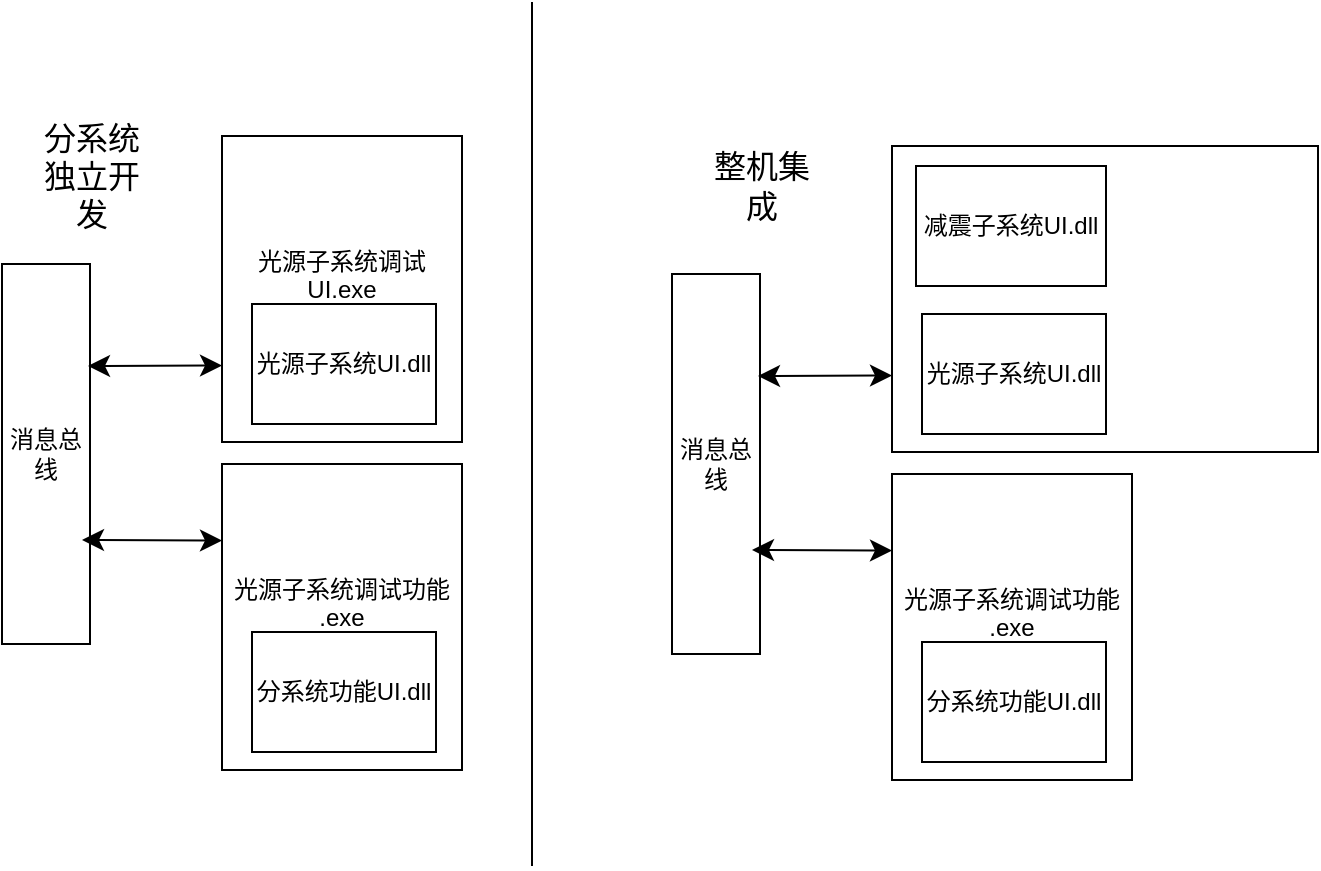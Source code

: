 <mxfile version="24.7.14">
  <diagram name="第 1 页" id="F9WamOj64n6dlAfNuMAf">
    <mxGraphModel dx="1112" dy="1228" grid="0" gridSize="10" guides="1" tooltips="1" connect="1" arrows="1" fold="1" page="0" pageScale="1" pageWidth="827" pageHeight="1169" math="0" shadow="0">
      <root>
        <mxCell id="0" />
        <mxCell id="1" parent="0" />
        <mxCell id="JhA0-TLFEVkrXGUwiEJz-1" value="消息总线" style="rounded=0;whiteSpace=wrap;html=1;" vertex="1" parent="1">
          <mxGeometry x="-96" y="17" width="44" height="190" as="geometry" />
        </mxCell>
        <mxCell id="JhA0-TLFEVkrXGUwiEJz-2" value="" style="endArrow=classic;startArrow=classic;html=1;rounded=0;fontSize=12;startSize=8;endSize=8;curved=1;entryX=0;entryY=0.75;entryDx=0;entryDy=0;" edge="1" parent="1" target="JhA0-TLFEVkrXGUwiEJz-4">
          <mxGeometry width="50" height="50" relative="1" as="geometry">
            <mxPoint x="-53" y="68" as="sourcePoint" />
            <mxPoint x="3" y="68" as="targetPoint" />
          </mxGeometry>
        </mxCell>
        <mxCell id="JhA0-TLFEVkrXGUwiEJz-3" value="" style="endArrow=classic;startArrow=classic;html=1;rounded=0;fontSize=12;startSize=8;endSize=8;curved=1;entryX=0;entryY=0.25;entryDx=0;entryDy=0;" edge="1" parent="1" target="JhA0-TLFEVkrXGUwiEJz-7">
          <mxGeometry width="50" height="50" relative="1" as="geometry">
            <mxPoint x="-56" y="155" as="sourcePoint" />
            <mxPoint x="-1" y="153" as="targetPoint" />
          </mxGeometry>
        </mxCell>
        <mxCell id="JhA0-TLFEVkrXGUwiEJz-4" value="光源子系统调试 UI.exe&lt;div&gt;&lt;br&gt;&lt;/div&gt;" style="rounded=0;whiteSpace=wrap;html=1;" vertex="1" parent="1">
          <mxGeometry x="14" y="-47" width="120" height="153" as="geometry" />
        </mxCell>
        <mxCell id="JhA0-TLFEVkrXGUwiEJz-6" value="光源子系统UI.dll" style="rounded=0;whiteSpace=wrap;html=1;" vertex="1" parent="1">
          <mxGeometry x="29" y="37" width="92" height="60" as="geometry" />
        </mxCell>
        <mxCell id="JhA0-TLFEVkrXGUwiEJz-7" value="光源子系统调试功能 .exe&lt;div&gt;&lt;br&gt;&lt;/div&gt;" style="rounded=0;whiteSpace=wrap;html=1;" vertex="1" parent="1">
          <mxGeometry x="14" y="117" width="120" height="153" as="geometry" />
        </mxCell>
        <mxCell id="JhA0-TLFEVkrXGUwiEJz-8" value="分系统功能UI.dll" style="rounded=0;whiteSpace=wrap;html=1;" vertex="1" parent="1">
          <mxGeometry x="29" y="201" width="92" height="60" as="geometry" />
        </mxCell>
        <mxCell id="JhA0-TLFEVkrXGUwiEJz-9" value="分系统独立开发" style="text;html=1;align=center;verticalAlign=middle;whiteSpace=wrap;rounded=0;fontSize=16;" vertex="1" parent="1">
          <mxGeometry x="-81" y="-42" width="60" height="30" as="geometry" />
        </mxCell>
        <mxCell id="JhA0-TLFEVkrXGUwiEJz-10" value="" style="endArrow=none;html=1;rounded=0;fontSize=12;startSize=8;endSize=8;curved=1;" edge="1" parent="1">
          <mxGeometry width="50" height="50" relative="1" as="geometry">
            <mxPoint x="169" y="318" as="sourcePoint" />
            <mxPoint x="169" y="-114" as="targetPoint" />
          </mxGeometry>
        </mxCell>
        <mxCell id="JhA0-TLFEVkrXGUwiEJz-11" value="消息总线" style="rounded=0;whiteSpace=wrap;html=1;" vertex="1" parent="1">
          <mxGeometry x="239" y="22" width="44" height="190" as="geometry" />
        </mxCell>
        <mxCell id="JhA0-TLFEVkrXGUwiEJz-12" value="" style="endArrow=classic;startArrow=classic;html=1;rounded=0;fontSize=12;startSize=8;endSize=8;curved=1;entryX=0;entryY=0.75;entryDx=0;entryDy=0;" edge="1" parent="1" target="JhA0-TLFEVkrXGUwiEJz-14">
          <mxGeometry width="50" height="50" relative="1" as="geometry">
            <mxPoint x="282" y="73" as="sourcePoint" />
            <mxPoint x="338" y="73" as="targetPoint" />
          </mxGeometry>
        </mxCell>
        <mxCell id="JhA0-TLFEVkrXGUwiEJz-13" value="" style="endArrow=classic;startArrow=classic;html=1;rounded=0;fontSize=12;startSize=8;endSize=8;curved=1;entryX=0;entryY=0.25;entryDx=0;entryDy=0;" edge="1" parent="1" target="JhA0-TLFEVkrXGUwiEJz-16">
          <mxGeometry width="50" height="50" relative="1" as="geometry">
            <mxPoint x="279" y="160" as="sourcePoint" />
            <mxPoint x="334" y="158" as="targetPoint" />
          </mxGeometry>
        </mxCell>
        <mxCell id="JhA0-TLFEVkrXGUwiEJz-14" value="&lt;div&gt;&lt;br&gt;&lt;/div&gt;" style="rounded=0;whiteSpace=wrap;html=1;" vertex="1" parent="1">
          <mxGeometry x="349" y="-42" width="213" height="153" as="geometry" />
        </mxCell>
        <mxCell id="JhA0-TLFEVkrXGUwiEJz-15" value="光源子系统UI.dll" style="rounded=0;whiteSpace=wrap;html=1;" vertex="1" parent="1">
          <mxGeometry x="364" y="42" width="92" height="60" as="geometry" />
        </mxCell>
        <mxCell id="JhA0-TLFEVkrXGUwiEJz-16" value="光源子系统调试功能 .exe&lt;div&gt;&lt;br&gt;&lt;/div&gt;" style="rounded=0;whiteSpace=wrap;html=1;" vertex="1" parent="1">
          <mxGeometry x="349" y="122" width="120" height="153" as="geometry" />
        </mxCell>
        <mxCell id="JhA0-TLFEVkrXGUwiEJz-17" value="分系统功能UI.dll" style="rounded=0;whiteSpace=wrap;html=1;" vertex="1" parent="1">
          <mxGeometry x="364" y="206" width="92" height="60" as="geometry" />
        </mxCell>
        <mxCell id="JhA0-TLFEVkrXGUwiEJz-18" value="整机集成" style="text;html=1;align=center;verticalAlign=middle;whiteSpace=wrap;rounded=0;fontSize=16;" vertex="1" parent="1">
          <mxGeometry x="254" y="-37" width="60" height="30" as="geometry" />
        </mxCell>
        <mxCell id="JhA0-TLFEVkrXGUwiEJz-19" value="减震子系统UI.dll" style="rounded=0;whiteSpace=wrap;html=1;" vertex="1" parent="1">
          <mxGeometry x="361" y="-32" width="95" height="60" as="geometry" />
        </mxCell>
      </root>
    </mxGraphModel>
  </diagram>
</mxfile>
